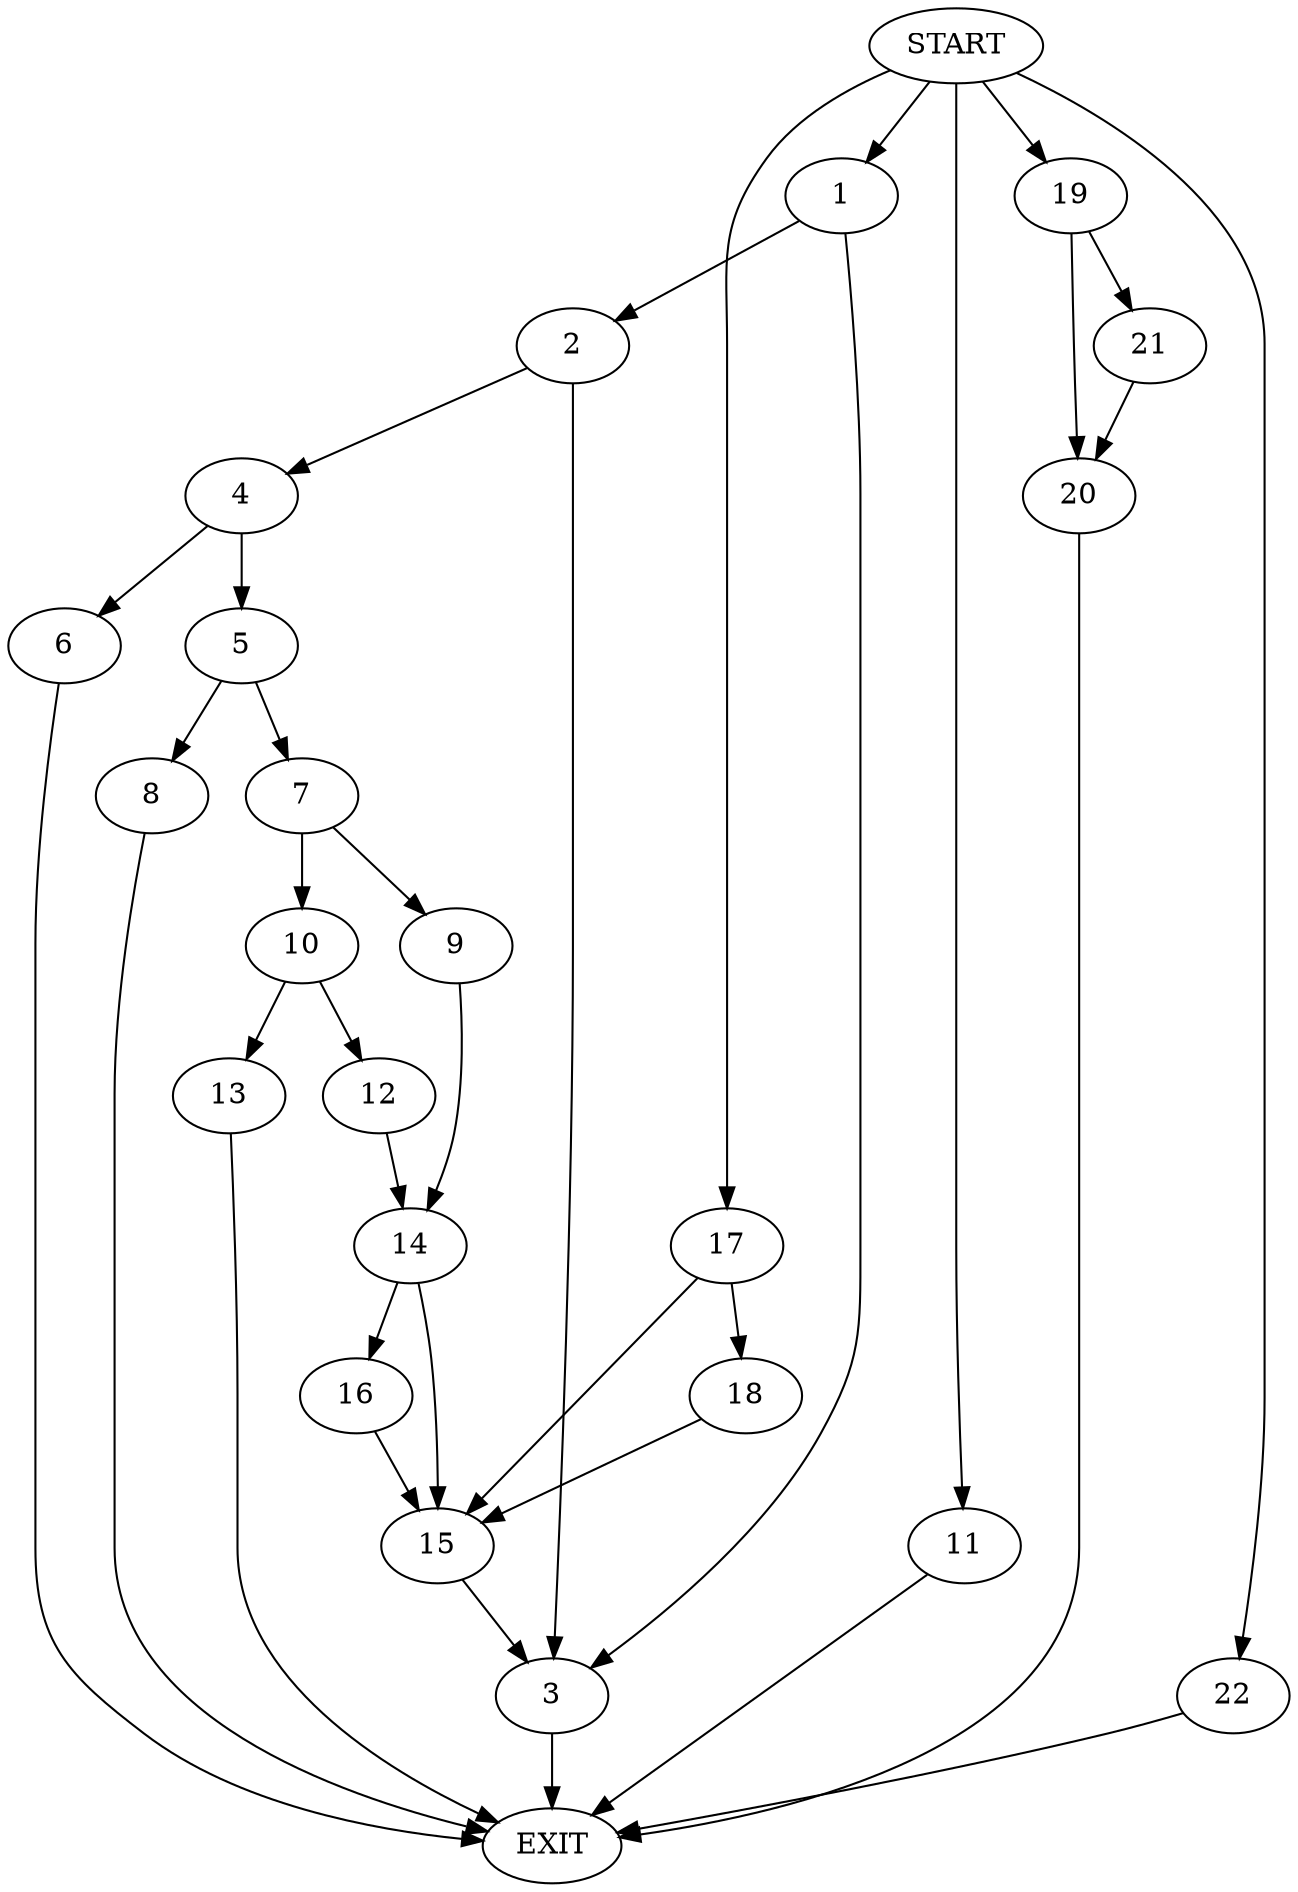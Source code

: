 digraph {
0 [label="START"]
23 [label="EXIT"]
0 -> 1
1 -> 2
1 -> 3
2 -> 4
2 -> 3
3 -> 23
4 -> 5
4 -> 6
5 -> 7
5 -> 8
6 -> 23
8 -> 23
7 -> 9
7 -> 10
0 -> 11
11 -> 23
10 -> 12
10 -> 13
9 -> 14
14 -> 15
14 -> 16
13 -> 23
12 -> 14
15 -> 3
16 -> 15
0 -> 17
17 -> 15
17 -> 18
18 -> 15
0 -> 19
19 -> 20
19 -> 21
20 -> 23
21 -> 20
0 -> 22
22 -> 23
}
